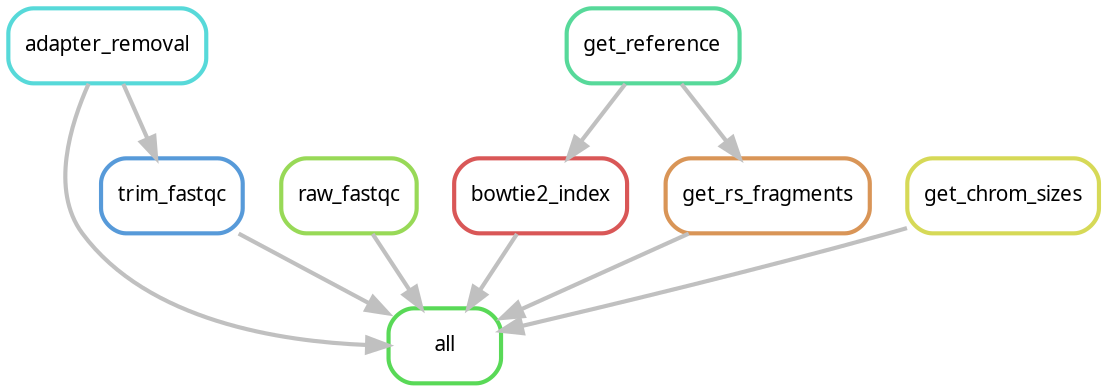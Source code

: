 digraph snakemake_dag {
    graph[bgcolor=white, margin=0];
    node[shape=box, style=rounded, fontname=sans,                 fontsize=10, penwidth=2];
    edge[penwidth=2, color=grey];
	0[label = "all", color = "0.33 0.6 0.85", style="rounded"];
	1[label = "trim_fastqc", color = "0.58 0.6 0.85", style="rounded"];
	2[label = "raw_fastqc", color = "0.25 0.6 0.85", style="rounded"];
	3[label = "bowtie2_index", color = "0.00 0.6 0.85", style="rounded"];
	4[label = "get_chrom_sizes", color = "0.17 0.6 0.85", style="rounded"];
	5[label = "get_rs_fragments", color = "0.08 0.6 0.85", style="rounded"];
	6[label = "adapter_removal", color = "0.50 0.6 0.85", style="rounded"];
	7[label = "get_reference", color = "0.42 0.6 0.85", style="rounded"];
	3 -> 0
	5 -> 0
	4 -> 0
	2 -> 0
	6 -> 0
	1 -> 0
	6 -> 1
	7 -> 3
	7 -> 5
}            
